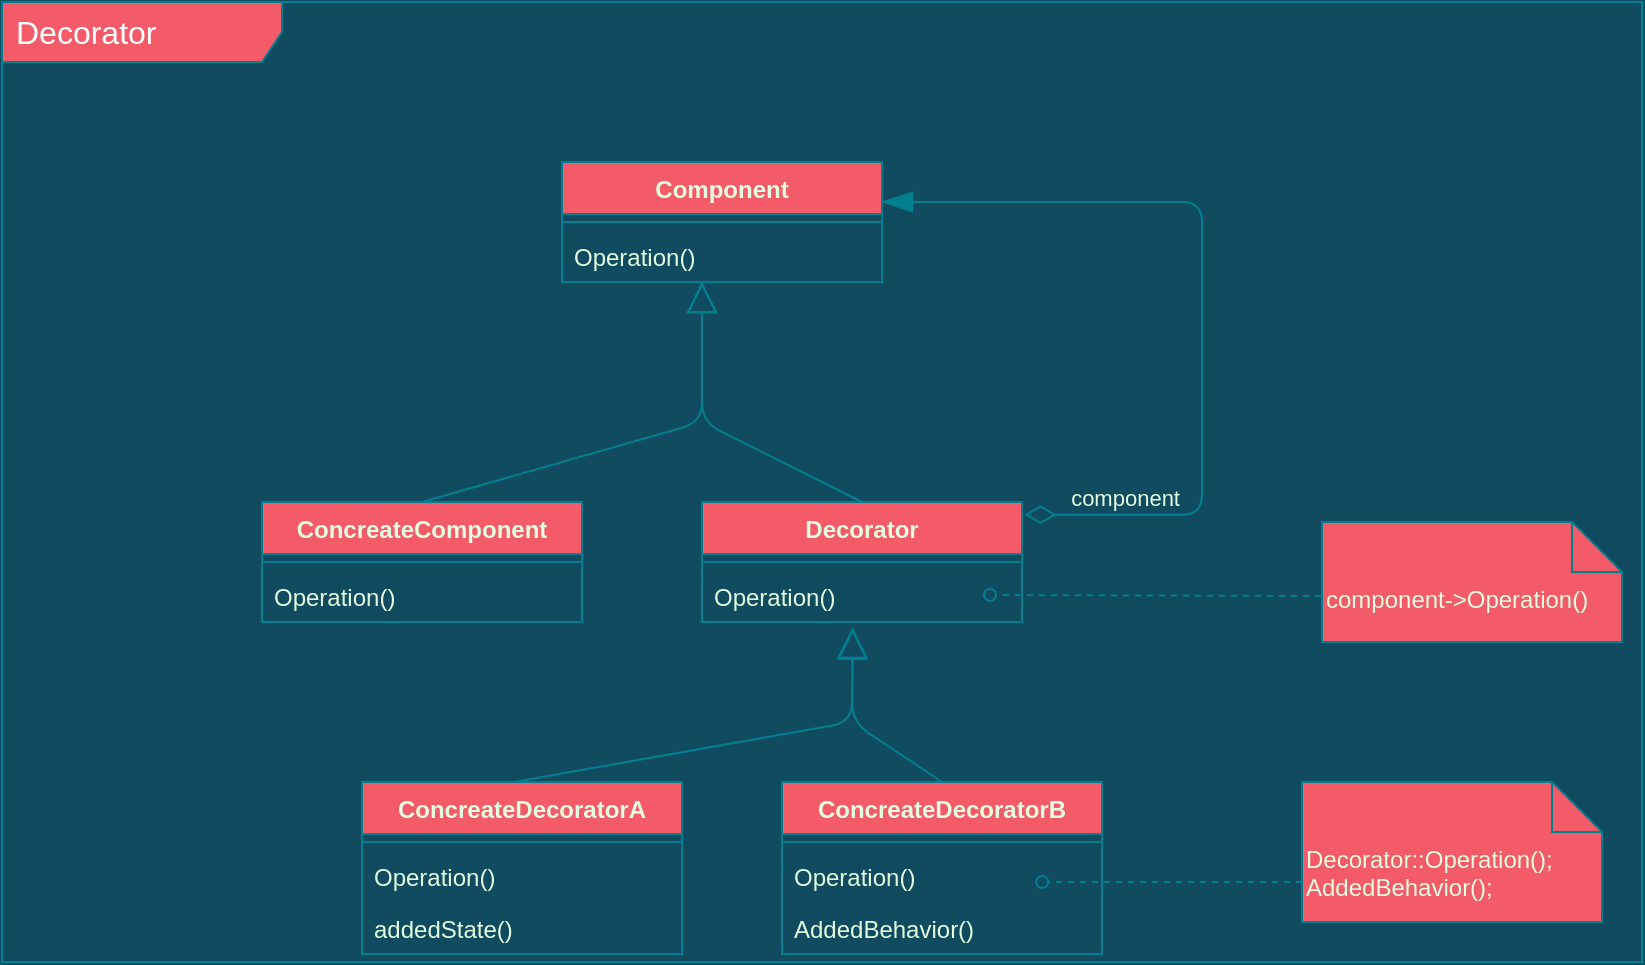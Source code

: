 <mxfile version="15.5.4" type="embed"><diagram id="F_gQ_7oDBF0sjKnGtIvj" name="Page-1"><mxGraphModel dx="1714" dy="841" grid="1" gridSize="10" guides="1" tooltips="1" connect="1" arrows="1" fold="1" page="1" pageScale="1" pageWidth="827" pageHeight="1169" background="#114B5F" math="0" shadow="0"><root><mxCell id="0"/><mxCell id="1" parent="0"/><mxCell id="82" value="&lt;font color=&quot;#ffffff&quot;&gt;&lt;span style=&quot;font-size: 16px&quot;&gt;Decorator&lt;/span&gt;&lt;/font&gt;" style="shape=umlFrame;whiteSpace=wrap;html=1;width=140;height=30;boundedLbl=1;verticalAlign=middle;align=left;spacingLeft=5;fillColor=#F45B69;strokeColor=#028090;fontColor=#E4FDE1;" parent="1" vertex="1"><mxGeometry y="240" width="820" height="480" as="geometry"/></mxCell><mxCell id="145" value="Component" style="swimlane;fontStyle=1;align=center;verticalAlign=top;childLayout=stackLayout;horizontal=1;startSize=26;horizontalStack=0;resizeParent=1;resizeParentMax=0;resizeLast=0;collapsible=1;marginBottom=0;fillColor=#F45B69;strokeColor=#028090;fontColor=#E4FDE1;" parent="1" vertex="1"><mxGeometry x="280" y="320" width="160" height="60" as="geometry"/></mxCell><mxCell id="146" value="" style="line;strokeWidth=1;fillColor=none;align=left;verticalAlign=middle;spacingTop=-1;spacingLeft=3;spacingRight=3;rotatable=0;labelPosition=right;points=[];portConstraint=eastwest;strokeColor=#028090;fontColor=#E4FDE1;labelBackgroundColor=#114B5F;" parent="145" vertex="1"><mxGeometry y="26" width="160" height="8" as="geometry"/></mxCell><mxCell id="159" value="Operation()" style="text;strokeColor=none;fillColor=none;align=left;verticalAlign=top;spacingLeft=4;spacingRight=4;overflow=hidden;rotatable=0;points=[[0,0.5],[1,0.5]];portConstraint=eastwest;fontColor=#E4FDE1;" parent="145" vertex="1"><mxGeometry y="34" width="160" height="26" as="geometry"/></mxCell><mxCell id="192" value="ConcreateComponent" style="swimlane;fontStyle=1;align=center;verticalAlign=top;childLayout=stackLayout;horizontal=1;startSize=26;horizontalStack=0;resizeParent=1;resizeParentMax=0;resizeLast=0;collapsible=1;marginBottom=0;fillColor=#F45B69;strokeColor=#028090;fontColor=#E4FDE1;" vertex="1" parent="1"><mxGeometry x="130" y="490" width="160" height="60" as="geometry"/></mxCell><mxCell id="193" value="" style="line;strokeWidth=1;fillColor=none;align=left;verticalAlign=middle;spacingTop=-1;spacingLeft=3;spacingRight=3;rotatable=0;labelPosition=right;points=[];portConstraint=eastwest;strokeColor=#028090;fontColor=#E4FDE1;labelBackgroundColor=#114B5F;" vertex="1" parent="192"><mxGeometry y="26" width="160" height="8" as="geometry"/></mxCell><mxCell id="194" value="Operation()" style="text;strokeColor=none;fillColor=none;align=left;verticalAlign=top;spacingLeft=4;spacingRight=4;overflow=hidden;rotatable=0;points=[[0,0.5],[1,0.5]];portConstraint=eastwest;fontColor=#E4FDE1;" vertex="1" parent="192"><mxGeometry y="34" width="160" height="26" as="geometry"/></mxCell><mxCell id="198" value="Decorator" style="swimlane;fontStyle=1;align=center;verticalAlign=top;childLayout=stackLayout;horizontal=1;startSize=26;horizontalStack=0;resizeParent=1;resizeParentMax=0;resizeLast=0;collapsible=1;marginBottom=0;fillColor=#F45B69;strokeColor=#028090;fontColor=#E4FDE1;" vertex="1" parent="1"><mxGeometry x="350" y="490" width="160" height="60" as="geometry"/></mxCell><mxCell id="199" value="" style="line;strokeWidth=1;fillColor=none;align=left;verticalAlign=middle;spacingTop=-1;spacingLeft=3;spacingRight=3;rotatable=0;labelPosition=right;points=[];portConstraint=eastwest;strokeColor=#028090;fontColor=#E4FDE1;labelBackgroundColor=#114B5F;" vertex="1" parent="198"><mxGeometry y="26" width="160" height="8" as="geometry"/></mxCell><mxCell id="200" value="Operation()" style="text;strokeColor=none;fillColor=none;align=left;verticalAlign=top;spacingLeft=4;spacingRight=4;overflow=hidden;rotatable=0;points=[[0,0.5],[1,0.5]];portConstraint=eastwest;fontColor=#E4FDE1;" vertex="1" parent="198"><mxGeometry y="34" width="160" height="26" as="geometry"/></mxCell><mxCell id="205" value="" style="html=1;verticalAlign=bottom;labelBackgroundColor=none;endArrow=oval;endFill=0;dashed=1;rounded=1;sketch=0;fontColor=#E4FDE1;strokeColor=#028090;fillColor=#F45B69;curved=0;exitX=-0.004;exitY=0.617;exitDx=0;exitDy=0;exitPerimeter=0;" edge="1" parent="198" source="204"><mxGeometry width="160" relative="1" as="geometry"><mxPoint x="-16" y="46.5" as="sourcePoint"/><mxPoint x="144" y="46.5" as="targetPoint"/></mxGeometry></mxCell><mxCell id="204" value="component-&amp;gt;Operation()" style="shape=note2;boundedLbl=1;whiteSpace=wrap;html=1;size=25;verticalAlign=top;align=left;fillColor=#F45B69;strokeColor=#028090;fontColor=#E4FDE1;" vertex="1" parent="1"><mxGeometry x="660" y="500" width="150" height="60" as="geometry"/></mxCell><mxCell id="206" value="" style="html=1;verticalAlign=bottom;labelBackgroundColor=none;endArrow=block;endFill=0;rounded=1;sketch=0;fontColor=#E4FDE1;strokeColor=#028090;fillColor=#F45B69;curved=0;endSize=13;startSize=13;exitX=0.5;exitY=0;exitDx=0;exitDy=0;" edge="1" parent="1" source="192"><mxGeometry width="160" relative="1" as="geometry"><mxPoint x="150" y="490" as="sourcePoint"/><mxPoint x="350" y="380" as="targetPoint"/><Array as="points"><mxPoint x="350" y="450"/></Array></mxGeometry></mxCell><mxCell id="207" value="" style="html=1;verticalAlign=bottom;labelBackgroundColor=none;endArrow=block;endFill=0;rounded=1;sketch=0;fontColor=#E4FDE1;strokeColor=#028090;fillColor=#F45B69;curved=0;endSize=13;startSize=13;exitX=0.5;exitY=0;exitDx=0;exitDy=0;" edge="1" parent="1" source="198"><mxGeometry width="160" relative="1" as="geometry"><mxPoint x="180" y="549" as="sourcePoint"/><mxPoint x="350" y="380" as="targetPoint"/><Array as="points"><mxPoint x="350" y="450"/></Array></mxGeometry></mxCell><mxCell id="208" value="" style="endArrow=diamondThin;html=1;edgeStyle=orthogonalEdgeStyle;rounded=1;sketch=0;fontColor=#E4FDE1;startSize=13;endSize=13;strokeColor=#028090;fillColor=#F45B69;curved=0;endFill=0;startArrow=blockThin;startFill=1;entryX=1.008;entryY=0.106;entryDx=0;entryDy=0;entryPerimeter=0;labelBackgroundColor=#114B5F;" edge="1" parent="1" target="198"><mxGeometry relative="1" as="geometry"><mxPoint x="440" y="340" as="sourcePoint"/><mxPoint x="600" y="340" as="targetPoint"/><Array as="points"><mxPoint x="600" y="340"/><mxPoint x="600" y="496"/></Array></mxGeometry></mxCell><mxCell id="210" value="component" style="edgeLabel;resizable=0;html=1;align=right;verticalAlign=bottom;rounded=0;sketch=0;fontColor=#E4FDE1;strokeColor=#028090;fillColor=#F45B69;labelBackgroundColor=#114B5F;" connectable="0" vertex="1" parent="208"><mxGeometry x="1" relative="1" as="geometry"><mxPoint x="78" as="offset"/></mxGeometry></mxCell><mxCell id="211" value="ConcreateDecoratorA" style="swimlane;fontStyle=1;align=center;verticalAlign=top;childLayout=stackLayout;horizontal=1;startSize=26;horizontalStack=0;resizeParent=1;resizeParentMax=0;resizeLast=0;collapsible=1;marginBottom=0;fillColor=#F45B69;strokeColor=#028090;fontColor=#E4FDE1;" vertex="1" parent="1"><mxGeometry x="180" y="630" width="160" height="86" as="geometry"/></mxCell><mxCell id="212" value="" style="line;strokeWidth=1;fillColor=none;align=left;verticalAlign=middle;spacingTop=-1;spacingLeft=3;spacingRight=3;rotatable=0;labelPosition=right;points=[];portConstraint=eastwest;strokeColor=#028090;fontColor=#E4FDE1;labelBackgroundColor=#114B5F;" vertex="1" parent="211"><mxGeometry y="26" width="160" height="8" as="geometry"/></mxCell><mxCell id="223" value="Operation()" style="text;strokeColor=none;fillColor=none;align=left;verticalAlign=top;spacingLeft=4;spacingRight=4;overflow=hidden;rotatable=0;points=[[0,0.5],[1,0.5]];portConstraint=eastwest;fontColor=#E4FDE1;" vertex="1" parent="211"><mxGeometry y="34" width="160" height="26" as="geometry"/></mxCell><mxCell id="213" value="addedState()" style="text;strokeColor=none;fillColor=none;align=left;verticalAlign=top;spacingLeft=4;spacingRight=4;overflow=hidden;rotatable=0;points=[[0,0.5],[1,0.5]];portConstraint=eastwest;fontColor=#E4FDE1;" vertex="1" parent="211"><mxGeometry y="60" width="160" height="26" as="geometry"/></mxCell><mxCell id="214" value="ConcreateDecoratorB" style="swimlane;fontStyle=1;align=center;verticalAlign=top;childLayout=stackLayout;horizontal=1;startSize=26;horizontalStack=0;resizeParent=1;resizeParentMax=0;resizeLast=0;collapsible=1;marginBottom=0;fillColor=#F45B69;strokeColor=#028090;fontColor=#E4FDE1;" vertex="1" parent="1"><mxGeometry x="390" y="630" width="160" height="86" as="geometry"/></mxCell><mxCell id="215" value="" style="line;strokeWidth=1;fillColor=none;align=left;verticalAlign=middle;spacingTop=-1;spacingLeft=3;spacingRight=3;rotatable=0;labelPosition=right;points=[];portConstraint=eastwest;strokeColor=#028090;fontColor=#E4FDE1;labelBackgroundColor=#114B5F;" vertex="1" parent="214"><mxGeometry y="26" width="160" height="8" as="geometry"/></mxCell><mxCell id="216" value="Operation()" style="text;strokeColor=none;fillColor=none;align=left;verticalAlign=top;spacingLeft=4;spacingRight=4;overflow=hidden;rotatable=0;points=[[0,0.5],[1,0.5]];portConstraint=eastwest;fontColor=#E4FDE1;" vertex="1" parent="214"><mxGeometry y="34" width="160" height="26" as="geometry"/></mxCell><mxCell id="224" value="AddedBehavior()" style="text;strokeColor=none;fillColor=none;align=left;verticalAlign=top;spacingLeft=4;spacingRight=4;overflow=hidden;rotatable=0;points=[[0,0.5],[1,0.5]];portConstraint=eastwest;fontColor=#E4FDE1;" vertex="1" parent="214"><mxGeometry y="60" width="160" height="26" as="geometry"/></mxCell><mxCell id="217" value="" style="html=1;verticalAlign=bottom;labelBackgroundColor=none;endArrow=block;endFill=0;rounded=1;sketch=0;fontColor=#E4FDE1;strokeColor=#028090;fillColor=#F45B69;endSize=13;startSize=13;exitX=0.5;exitY=0;exitDx=0;exitDy=0;entryX=0.496;entryY=1.128;entryDx=0;entryDy=0;entryPerimeter=0;" edge="1" parent="1"><mxGeometry width="160" relative="1" as="geometry"><mxPoint x="256" y="630" as="sourcePoint"/><mxPoint x="425.36" y="553.328" as="targetPoint"/><Array as="points"><mxPoint x="425" y="600"/></Array></mxGeometry></mxCell><mxCell id="218" value="" style="html=1;verticalAlign=bottom;labelBackgroundColor=none;endArrow=block;endFill=0;rounded=1;sketch=0;fontColor=#E4FDE1;strokeColor=#028090;fillColor=#F45B69;endSize=13;startSize=13;exitX=0.5;exitY=0;exitDx=0;exitDy=0;entryX=0.471;entryY=1.103;entryDx=0;entryDy=0;entryPerimeter=0;" edge="1" parent="1" source="214" target="200"><mxGeometry width="160" relative="1" as="geometry"><mxPoint x="270" y="640" as="sourcePoint"/><mxPoint x="464" y="565.33" as="targetPoint"/><Array as="points"><mxPoint x="425" y="600"/></Array></mxGeometry></mxCell><mxCell id="219" value="Decorator::Operation();&lt;br&gt;AddedBehavior();" style="shape=note2;boundedLbl=1;whiteSpace=wrap;html=1;size=25;verticalAlign=top;align=left;fillColor=#F45B69;strokeColor=#028090;fontColor=#E4FDE1;" vertex="1" parent="1"><mxGeometry x="650" y="630" width="150" height="70" as="geometry"/></mxCell><mxCell id="220" value="" style="html=1;verticalAlign=bottom;labelBackgroundColor=none;endArrow=oval;endFill=0;dashed=1;rounded=1;sketch=0;fontColor=#E4FDE1;strokeColor=#028090;fillColor=#F45B69;curved=0;exitX=0;exitY=0.714;exitDx=0;exitDy=0;exitPerimeter=0;entryX=0.813;entryY=0.615;entryDx=0;entryDy=0;entryPerimeter=0;" edge="1" parent="1" source="219" target="216"><mxGeometry width="160" relative="1" as="geometry"><mxPoint x="669.4" y="547.02" as="sourcePoint"/><mxPoint x="504" y="546.5" as="targetPoint"/></mxGeometry></mxCell></root></mxGraphModel></diagram></mxfile>